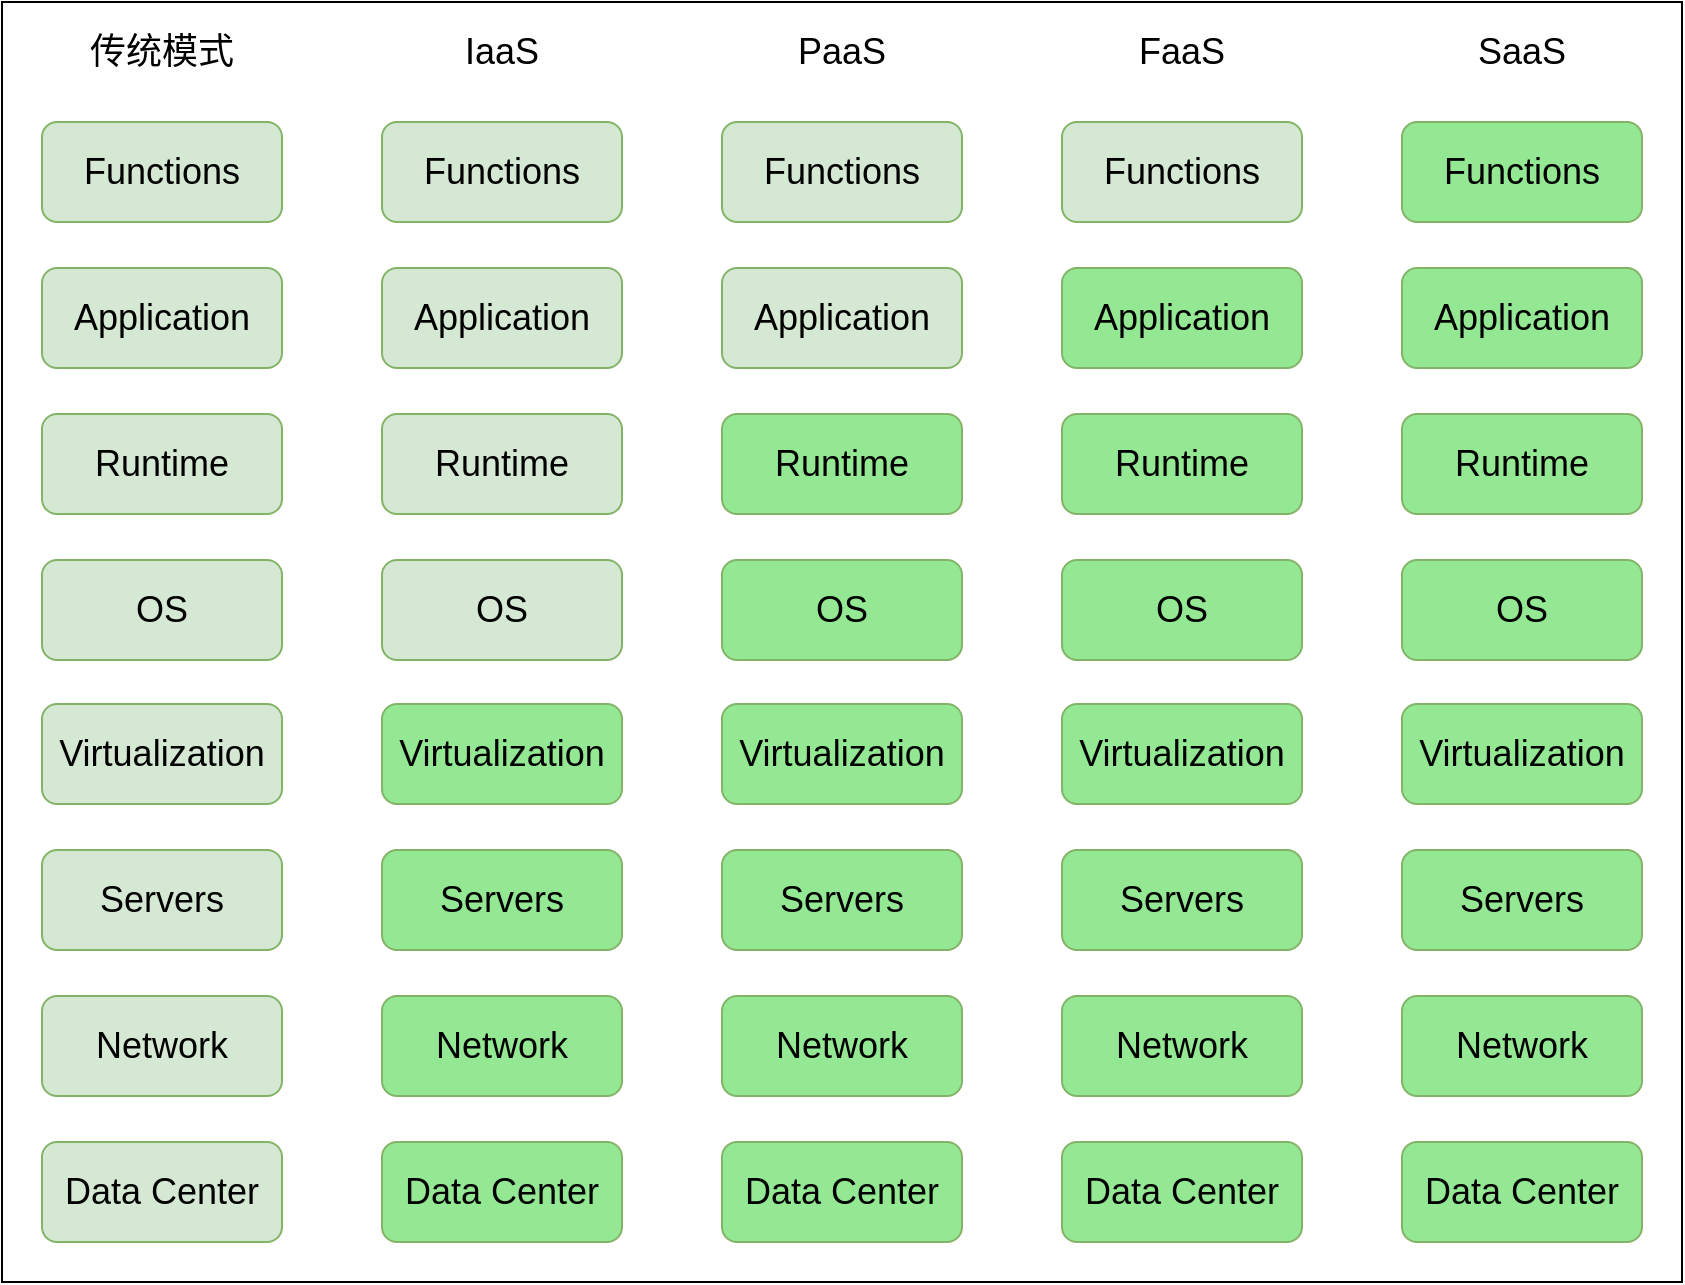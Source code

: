 <mxfile version="20.6.0" type="github">
  <diagram id="8z16Fb5yELjLgIwZ5AcI" name="第 1 页">
    <mxGraphModel dx="1221" dy="681" grid="1" gridSize="10" guides="1" tooltips="1" connect="1" arrows="1" fold="1" page="1" pageScale="1" pageWidth="827" pageHeight="1169" math="0" shadow="0">
      <root>
        <mxCell id="0" />
        <mxCell id="1" parent="0" />
        <mxCell id="3z7upujMglhFg8xOP7fg-65" value="" style="rounded=0;whiteSpace=wrap;html=1;fontSize=18;" vertex="1" parent="1">
          <mxGeometry x="150" y="120" width="840" height="640" as="geometry" />
        </mxCell>
        <mxCell id="3z7upujMglhFg8xOP7fg-3" value="Functions" style="rounded=1;whiteSpace=wrap;html=1;fontSize=18;fillColor=#d5e8d4;strokeColor=#82b366;" vertex="1" parent="1">
          <mxGeometry x="170" y="180" width="120" height="50" as="geometry" />
        </mxCell>
        <mxCell id="3z7upujMglhFg8xOP7fg-4" value="Application" style="rounded=1;whiteSpace=wrap;html=1;fontSize=18;fillColor=#d5e8d4;strokeColor=#82b366;" vertex="1" parent="1">
          <mxGeometry x="170" y="253" width="120" height="50" as="geometry" />
        </mxCell>
        <mxCell id="3z7upujMglhFg8xOP7fg-5" value="Runtime" style="rounded=1;whiteSpace=wrap;html=1;fontSize=18;fillColor=#d5e8d4;strokeColor=#82b366;" vertex="1" parent="1">
          <mxGeometry x="170" y="326" width="120" height="50" as="geometry" />
        </mxCell>
        <mxCell id="3z7upujMglhFg8xOP7fg-6" value="OS" style="rounded=1;whiteSpace=wrap;html=1;fontSize=18;fillColor=#d5e8d4;strokeColor=#82b366;" vertex="1" parent="1">
          <mxGeometry x="170" y="399" width="120" height="50" as="geometry" />
        </mxCell>
        <mxCell id="3z7upujMglhFg8xOP7fg-7" value="Virtualization" style="rounded=1;whiteSpace=wrap;html=1;fontSize=18;fillColor=#d5e8d4;strokeColor=#82b366;" vertex="1" parent="1">
          <mxGeometry x="170" y="471" width="120" height="50" as="geometry" />
        </mxCell>
        <mxCell id="3z7upujMglhFg8xOP7fg-8" value="Servers&lt;span style=&quot;color: rgba(0, 0, 0, 0); font-family: monospace; font-size: 0px; text-align: start;&quot;&gt;%3CmxGraphModel%3E%3Croot%3E%3CmxCell%20id%3D%220%22%2F%3E%3CmxCell%20id%3D%221%22%20parent%3D%220%22%2F%3E%3CmxCell%20id%3D%222%22%20value%3D%22OS%22%20style%3D%22rounded%3D1%3BwhiteSpace%3Dwrap%3Bhtml%3D1%3BfontSize%3D18%3B%22%20vertex%3D%221%22%20parent%3D%221%22%3E%3CmxGeometry%20x%3D%22180%22%20y%3D%22400%22%20width%3D%22120%22%20height%3D%2250%22%20as%3D%22geometry%22%2F%3E%3C%2FmxCell%3E%3C%2Froot%3E%3C%2FmxGraphModel%3E&lt;/span&gt;" style="rounded=1;whiteSpace=wrap;html=1;fontSize=18;fillColor=#d5e8d4;strokeColor=#82b366;" vertex="1" parent="1">
          <mxGeometry x="170" y="544" width="120" height="50" as="geometry" />
        </mxCell>
        <mxCell id="3z7upujMglhFg8xOP7fg-9" value="Network" style="rounded=1;whiteSpace=wrap;html=1;fontSize=18;fillColor=#d5e8d4;strokeColor=#82b366;" vertex="1" parent="1">
          <mxGeometry x="170" y="617" width="120" height="50" as="geometry" />
        </mxCell>
        <mxCell id="3z7upujMglhFg8xOP7fg-10" value="Data Center" style="rounded=1;whiteSpace=wrap;html=1;fontSize=18;fillColor=#d5e8d4;strokeColor=#82b366;" vertex="1" parent="1">
          <mxGeometry x="170" y="690" width="120" height="50" as="geometry" />
        </mxCell>
        <mxCell id="3z7upujMglhFg8xOP7fg-27" value="Functions" style="rounded=1;whiteSpace=wrap;html=1;fontSize=18;fillColor=#d5e8d4;strokeColor=#82b366;" vertex="1" parent="1">
          <mxGeometry x="340" y="180" width="120" height="50" as="geometry" />
        </mxCell>
        <mxCell id="3z7upujMglhFg8xOP7fg-28" value="Application" style="rounded=1;whiteSpace=wrap;html=1;fontSize=18;fillColor=#d5e8d4;strokeColor=#82b366;" vertex="1" parent="1">
          <mxGeometry x="340" y="253" width="120" height="50" as="geometry" />
        </mxCell>
        <mxCell id="3z7upujMglhFg8xOP7fg-29" value="Runtime" style="rounded=1;whiteSpace=wrap;html=1;fontSize=18;fillColor=#d5e8d4;strokeColor=#82b366;" vertex="1" parent="1">
          <mxGeometry x="340" y="326" width="120" height="50" as="geometry" />
        </mxCell>
        <mxCell id="3z7upujMglhFg8xOP7fg-30" value="OS" style="rounded=1;whiteSpace=wrap;html=1;fontSize=18;fillColor=#d5e8d4;strokeColor=#82b366;" vertex="1" parent="1">
          <mxGeometry x="340" y="399" width="120" height="50" as="geometry" />
        </mxCell>
        <mxCell id="3z7upujMglhFg8xOP7fg-31" value="Virtualization" style="rounded=1;whiteSpace=wrap;html=1;fontSize=18;fillColor=#94E894;strokeColor=#82b366;" vertex="1" parent="1">
          <mxGeometry x="340" y="471" width="120" height="50" as="geometry" />
        </mxCell>
        <mxCell id="3z7upujMglhFg8xOP7fg-32" value="Servers&lt;span style=&quot;color: rgba(0, 0, 0, 0); font-family: monospace; font-size: 0px; text-align: start;&quot;&gt;%3CmxGraphModel%3E%3Croot%3E%3CmxCell%20id%3D%220%22%2F%3E%3CmxCell%20id%3D%221%22%20parent%3D%220%22%2F%3E%3CmxCell%20id%3D%222%22%20value%3D%22OS%22%20style%3D%22rounded%3D1%3BwhiteSpace%3Dwrap%3Bhtml%3D1%3BfontSize%3D18%3B%22%20vertex%3D%221%22%20parent%3D%221%22%3E%3CmxGeometry%20x%3D%22180%22%20y%3D%22400%22%20width%3D%22120%22%20height%3D%2250%22%20as%3D%22geometry%22%2F%3E%3C%2FmxCell%3E%3C%2Froot%3E%3C%2FmxGraphModel%3E&lt;/span&gt;" style="rounded=1;whiteSpace=wrap;html=1;fontSize=18;fillColor=#94E894;strokeColor=#82b366;" vertex="1" parent="1">
          <mxGeometry x="340" y="544" width="120" height="50" as="geometry" />
        </mxCell>
        <mxCell id="3z7upujMglhFg8xOP7fg-33" value="Network" style="rounded=1;whiteSpace=wrap;html=1;fontSize=18;fillColor=#94E894;strokeColor=#82b366;" vertex="1" parent="1">
          <mxGeometry x="340" y="617" width="120" height="50" as="geometry" />
        </mxCell>
        <mxCell id="3z7upujMglhFg8xOP7fg-34" value="Data Center" style="rounded=1;whiteSpace=wrap;html=1;fontSize=18;fillColor=#94E894;strokeColor=#82b366;" vertex="1" parent="1">
          <mxGeometry x="340" y="690" width="120" height="50" as="geometry" />
        </mxCell>
        <mxCell id="3z7upujMglhFg8xOP7fg-35" value="Functions" style="rounded=1;whiteSpace=wrap;html=1;fontSize=18;fillColor=#d5e8d4;strokeColor=#82b366;" vertex="1" parent="1">
          <mxGeometry x="510" y="180" width="120" height="50" as="geometry" />
        </mxCell>
        <mxCell id="3z7upujMglhFg8xOP7fg-36" value="Application" style="rounded=1;whiteSpace=wrap;html=1;fontSize=18;fillColor=#d5e8d4;strokeColor=#82b366;" vertex="1" parent="1">
          <mxGeometry x="510" y="253" width="120" height="50" as="geometry" />
        </mxCell>
        <mxCell id="3z7upujMglhFg8xOP7fg-37" value="Runtime" style="rounded=1;whiteSpace=wrap;html=1;fontSize=18;fillColor=#94E894;strokeColor=#82b366;" vertex="1" parent="1">
          <mxGeometry x="510" y="326" width="120" height="50" as="geometry" />
        </mxCell>
        <mxCell id="3z7upujMglhFg8xOP7fg-38" value="OS" style="rounded=1;whiteSpace=wrap;html=1;fontSize=18;fillColor=#94E894;strokeColor=#82b366;" vertex="1" parent="1">
          <mxGeometry x="510" y="399" width="120" height="50" as="geometry" />
        </mxCell>
        <mxCell id="3z7upujMglhFg8xOP7fg-39" value="Virtualization" style="rounded=1;whiteSpace=wrap;html=1;fontSize=18;fillColor=#94E894;strokeColor=#82b366;" vertex="1" parent="1">
          <mxGeometry x="510" y="471" width="120" height="50" as="geometry" />
        </mxCell>
        <mxCell id="3z7upujMglhFg8xOP7fg-40" value="Servers&lt;span style=&quot;color: rgba(0, 0, 0, 0); font-family: monospace; font-size: 0px; text-align: start;&quot;&gt;%3CmxGraphModel%3E%3Croot%3E%3CmxCell%20id%3D%220%22%2F%3E%3CmxCell%20id%3D%221%22%20parent%3D%220%22%2F%3E%3CmxCell%20id%3D%222%22%20value%3D%22OS%22%20style%3D%22rounded%3D1%3BwhiteSpace%3Dwrap%3Bhtml%3D1%3BfontSize%3D18%3B%22%20vertex%3D%221%22%20parent%3D%221%22%3E%3CmxGeometry%20x%3D%22180%22%20y%3D%22400%22%20width%3D%22120%22%20height%3D%2250%22%20as%3D%22geometry%22%2F%3E%3C%2FmxCell%3E%3C%2Froot%3E%3C%2FmxGraphModel%3E&lt;/span&gt;" style="rounded=1;whiteSpace=wrap;html=1;fontSize=18;fillColor=#94E894;strokeColor=#82b366;" vertex="1" parent="1">
          <mxGeometry x="510" y="544" width="120" height="50" as="geometry" />
        </mxCell>
        <mxCell id="3z7upujMglhFg8xOP7fg-41" value="Network" style="rounded=1;whiteSpace=wrap;html=1;fontSize=18;fillColor=#94E894;strokeColor=#82b366;" vertex="1" parent="1">
          <mxGeometry x="510" y="617" width="120" height="50" as="geometry" />
        </mxCell>
        <mxCell id="3z7upujMglhFg8xOP7fg-42" value="Data Center" style="rounded=1;whiteSpace=wrap;html=1;fontSize=18;fillColor=#94E894;strokeColor=#82b366;" vertex="1" parent="1">
          <mxGeometry x="510" y="690" width="120" height="50" as="geometry" />
        </mxCell>
        <mxCell id="3z7upujMglhFg8xOP7fg-43" value="Functions" style="rounded=1;whiteSpace=wrap;html=1;fontSize=18;fillColor=#d5e8d4;strokeColor=#82b366;" vertex="1" parent="1">
          <mxGeometry x="680" y="180" width="120" height="50" as="geometry" />
        </mxCell>
        <mxCell id="3z7upujMglhFg8xOP7fg-44" value="Application" style="rounded=1;whiteSpace=wrap;html=1;fontSize=18;fillColor=#94E894;strokeColor=#82b366;" vertex="1" parent="1">
          <mxGeometry x="680" y="253" width="120" height="50" as="geometry" />
        </mxCell>
        <mxCell id="3z7upujMglhFg8xOP7fg-45" value="Runtime" style="rounded=1;whiteSpace=wrap;html=1;fontSize=18;fillColor=#94E894;strokeColor=#82b366;" vertex="1" parent="1">
          <mxGeometry x="680" y="326" width="120" height="50" as="geometry" />
        </mxCell>
        <mxCell id="3z7upujMglhFg8xOP7fg-46" value="OS" style="rounded=1;whiteSpace=wrap;html=1;fontSize=18;fillColor=#94E894;strokeColor=#82b366;" vertex="1" parent="1">
          <mxGeometry x="680" y="399" width="120" height="50" as="geometry" />
        </mxCell>
        <mxCell id="3z7upujMglhFg8xOP7fg-47" value="Virtualization" style="rounded=1;whiteSpace=wrap;html=1;fontSize=18;fillColor=#94E894;strokeColor=#82b366;" vertex="1" parent="1">
          <mxGeometry x="680" y="471" width="120" height="50" as="geometry" />
        </mxCell>
        <mxCell id="3z7upujMglhFg8xOP7fg-48" value="Servers&lt;span style=&quot;color: rgba(0, 0, 0, 0); font-family: monospace; font-size: 0px; text-align: start;&quot;&gt;%3CmxGraphModel%3E%3Croot%3E%3CmxCell%20id%3D%220%22%2F%3E%3CmxCell%20id%3D%221%22%20parent%3D%220%22%2F%3E%3CmxCell%20id%3D%222%22%20value%3D%22OS%22%20style%3D%22rounded%3D1%3BwhiteSpace%3Dwrap%3Bhtml%3D1%3BfontSize%3D18%3B%22%20vertex%3D%221%22%20parent%3D%221%22%3E%3CmxGeometry%20x%3D%22180%22%20y%3D%22400%22%20width%3D%22120%22%20height%3D%2250%22%20as%3D%22geometry%22%2F%3E%3C%2FmxCell%3E%3C%2Froot%3E%3C%2FmxGraphModel%3E&lt;/span&gt;" style="rounded=1;whiteSpace=wrap;html=1;fontSize=18;fillColor=#94E894;strokeColor=#82b366;" vertex="1" parent="1">
          <mxGeometry x="680" y="544" width="120" height="50" as="geometry" />
        </mxCell>
        <mxCell id="3z7upujMglhFg8xOP7fg-49" value="Network" style="rounded=1;whiteSpace=wrap;html=1;fontSize=18;fillColor=#94E894;strokeColor=#82b366;" vertex="1" parent="1">
          <mxGeometry x="680" y="617" width="120" height="50" as="geometry" />
        </mxCell>
        <mxCell id="3z7upujMglhFg8xOP7fg-50" value="Data Center" style="rounded=1;whiteSpace=wrap;html=1;fontSize=18;fillColor=#94E894;strokeColor=#82b366;" vertex="1" parent="1">
          <mxGeometry x="680" y="690" width="120" height="50" as="geometry" />
        </mxCell>
        <mxCell id="3z7upujMglhFg8xOP7fg-51" value="Functions" style="rounded=1;whiteSpace=wrap;html=1;fontSize=18;fillColor=#94E894;strokeColor=#82b366;" vertex="1" parent="1">
          <mxGeometry x="850" y="180" width="120" height="50" as="geometry" />
        </mxCell>
        <mxCell id="3z7upujMglhFg8xOP7fg-52" value="Application" style="rounded=1;whiteSpace=wrap;html=1;fontSize=18;fillColor=#94E894;strokeColor=#82b366;" vertex="1" parent="1">
          <mxGeometry x="850" y="253" width="120" height="50" as="geometry" />
        </mxCell>
        <mxCell id="3z7upujMglhFg8xOP7fg-53" value="Runtime" style="rounded=1;whiteSpace=wrap;html=1;fontSize=18;fillColor=#94E894;strokeColor=#82b366;" vertex="1" parent="1">
          <mxGeometry x="850" y="326" width="120" height="50" as="geometry" />
        </mxCell>
        <mxCell id="3z7upujMglhFg8xOP7fg-54" value="OS" style="rounded=1;whiteSpace=wrap;html=1;fontSize=18;fillColor=#94E894;strokeColor=#82b366;" vertex="1" parent="1">
          <mxGeometry x="850" y="399" width="120" height="50" as="geometry" />
        </mxCell>
        <mxCell id="3z7upujMglhFg8xOP7fg-55" value="Virtualization" style="rounded=1;whiteSpace=wrap;html=1;fontSize=18;fillColor=#94E894;strokeColor=#82b366;" vertex="1" parent="1">
          <mxGeometry x="850" y="471" width="120" height="50" as="geometry" />
        </mxCell>
        <mxCell id="3z7upujMglhFg8xOP7fg-56" value="Servers&lt;span style=&quot;color: rgba(0, 0, 0, 0); font-family: monospace; font-size: 0px; text-align: start;&quot;&gt;%3CmxGraphModel%3E%3Croot%3E%3CmxCell%20id%3D%220%22%2F%3E%3CmxCell%20id%3D%221%22%20parent%3D%220%22%2F%3E%3CmxCell%20id%3D%222%22%20value%3D%22OS%22%20style%3D%22rounded%3D1%3BwhiteSpace%3Dwrap%3Bhtml%3D1%3BfontSize%3D18%3B%22%20vertex%3D%221%22%20parent%3D%221%22%3E%3CmxGeometry%20x%3D%22180%22%20y%3D%22400%22%20width%3D%22120%22%20height%3D%2250%22%20as%3D%22geometry%22%2F%3E%3C%2FmxCell%3E%3C%2Froot%3E%3C%2FmxGraphModel%3E&lt;/span&gt;" style="rounded=1;whiteSpace=wrap;html=1;fontSize=18;fillColor=#94E894;strokeColor=#82b366;" vertex="1" parent="1">
          <mxGeometry x="850" y="544" width="120" height="50" as="geometry" />
        </mxCell>
        <mxCell id="3z7upujMglhFg8xOP7fg-57" value="Network" style="rounded=1;whiteSpace=wrap;html=1;fontSize=18;fillColor=#94E894;strokeColor=#82b366;" vertex="1" parent="1">
          <mxGeometry x="850" y="617" width="120" height="50" as="geometry" />
        </mxCell>
        <mxCell id="3z7upujMglhFg8xOP7fg-58" value="Data Center" style="rounded=1;whiteSpace=wrap;html=1;fontSize=18;fillColor=#94E894;strokeColor=#82b366;" vertex="1" parent="1">
          <mxGeometry x="850" y="690" width="120" height="50" as="geometry" />
        </mxCell>
        <mxCell id="3z7upujMglhFg8xOP7fg-59" value="传统模式" style="text;html=1;strokeColor=none;fillColor=none;align=center;verticalAlign=middle;whiteSpace=wrap;rounded=0;fontSize=18;" vertex="1" parent="1">
          <mxGeometry x="185" y="130" width="90" height="30" as="geometry" />
        </mxCell>
        <mxCell id="3z7upujMglhFg8xOP7fg-60" value="IaaS" style="text;html=1;strokeColor=none;fillColor=none;align=center;verticalAlign=middle;whiteSpace=wrap;rounded=0;fontSize=18;" vertex="1" parent="1">
          <mxGeometry x="355" y="130" width="90" height="30" as="geometry" />
        </mxCell>
        <mxCell id="3z7upujMglhFg8xOP7fg-61" value="PaaS" style="text;html=1;strokeColor=none;fillColor=none;align=center;verticalAlign=middle;whiteSpace=wrap;rounded=0;fontSize=18;" vertex="1" parent="1">
          <mxGeometry x="525" y="130" width="90" height="30" as="geometry" />
        </mxCell>
        <mxCell id="3z7upujMglhFg8xOP7fg-62" value="FaaS" style="text;html=1;strokeColor=none;fillColor=none;align=center;verticalAlign=middle;whiteSpace=wrap;rounded=0;fontSize=18;" vertex="1" parent="1">
          <mxGeometry x="695" y="130" width="90" height="30" as="geometry" />
        </mxCell>
        <mxCell id="3z7upujMglhFg8xOP7fg-63" value="SaaS" style="text;html=1;strokeColor=none;fillColor=none;align=center;verticalAlign=middle;whiteSpace=wrap;rounded=0;fontSize=18;" vertex="1" parent="1">
          <mxGeometry x="865" y="130" width="90" height="30" as="geometry" />
        </mxCell>
      </root>
    </mxGraphModel>
  </diagram>
</mxfile>
